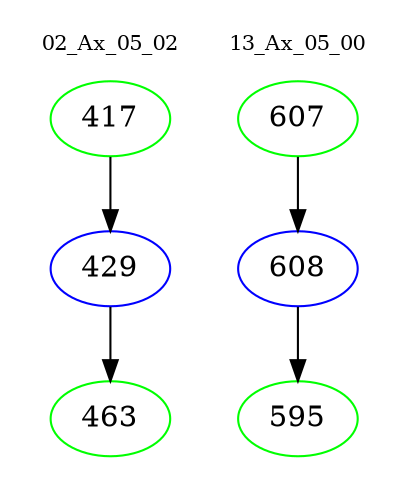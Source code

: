 digraph{
subgraph cluster_0 {
color = white
label = "02_Ax_05_02";
fontsize=10;
T0_417 [label="417", color="green"]
T0_417 -> T0_429 [color="black"]
T0_429 [label="429", color="blue"]
T0_429 -> T0_463 [color="black"]
T0_463 [label="463", color="green"]
}
subgraph cluster_1 {
color = white
label = "13_Ax_05_00";
fontsize=10;
T1_607 [label="607", color="green"]
T1_607 -> T1_608 [color="black"]
T1_608 [label="608", color="blue"]
T1_608 -> T1_595 [color="black"]
T1_595 [label="595", color="green"]
}
}
